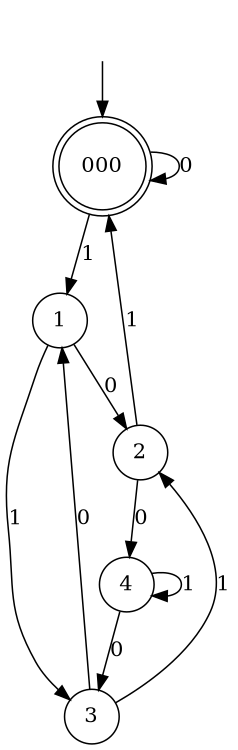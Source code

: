 digraph finite_state_machine {
	
	size="8,5"
    layout=dot
	node [shape = doublecircle]; 0;
	node [shape = circle];

    0 [label = "000", ordering="out"];
    -1 [color="white", label=""]
    -1 -> 0 [label=""]
	0 -> 0 [label="0"];
    0 -> 1 [label="1"];
    1 -> 2 [label="0"];
    2 -> 0 [label="1"];
    1 -> 3 [label="1"];
    3 -> 1 [label="0"];
    2 -> 4 [label="0"];
    3 -> 2 [label="1"];
    4 -> 3 [label="0"];
    4 -> 4 [label="1"];
}